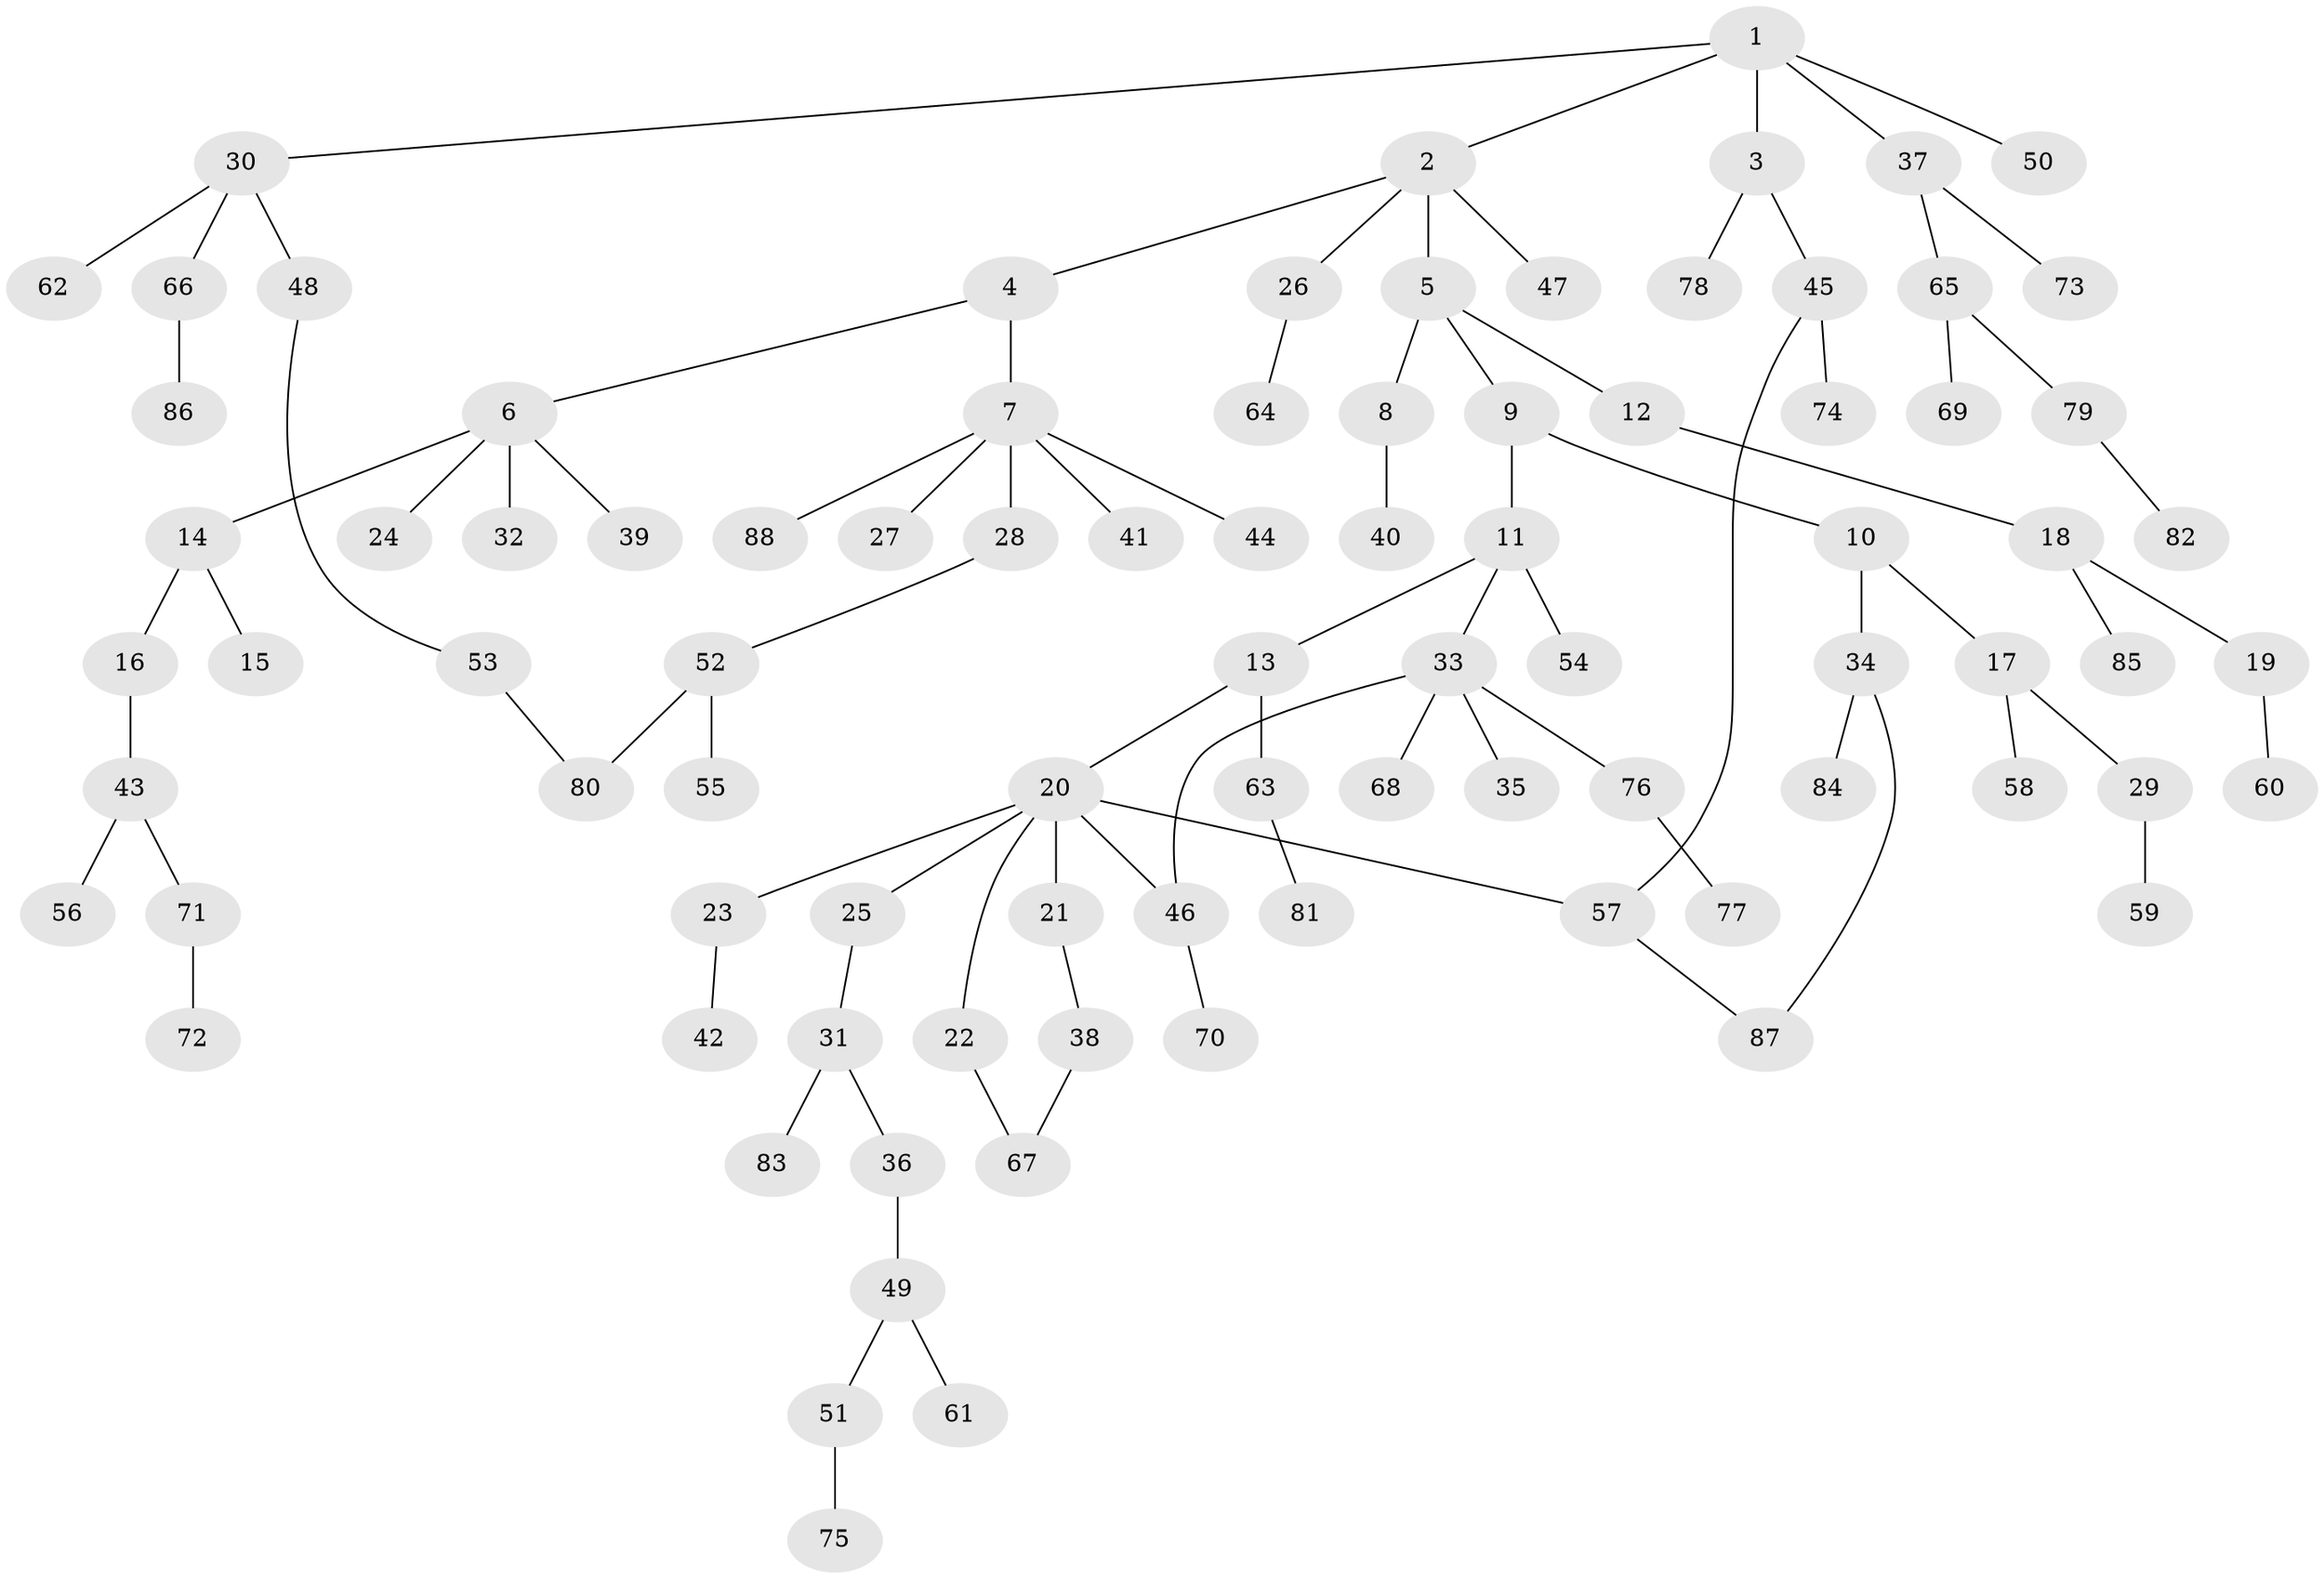 // coarse degree distribution, {4: 0.18518518518518517, 3: 0.07407407407407407, 2: 0.37037037037037035, 1: 0.3333333333333333, 5: 0.037037037037037035}
// Generated by graph-tools (version 1.1) at 2025/48/03/04/25 22:48:43]
// undirected, 88 vertices, 92 edges
graph export_dot {
  node [color=gray90,style=filled];
  1;
  2;
  3;
  4;
  5;
  6;
  7;
  8;
  9;
  10;
  11;
  12;
  13;
  14;
  15;
  16;
  17;
  18;
  19;
  20;
  21;
  22;
  23;
  24;
  25;
  26;
  27;
  28;
  29;
  30;
  31;
  32;
  33;
  34;
  35;
  36;
  37;
  38;
  39;
  40;
  41;
  42;
  43;
  44;
  45;
  46;
  47;
  48;
  49;
  50;
  51;
  52;
  53;
  54;
  55;
  56;
  57;
  58;
  59;
  60;
  61;
  62;
  63;
  64;
  65;
  66;
  67;
  68;
  69;
  70;
  71;
  72;
  73;
  74;
  75;
  76;
  77;
  78;
  79;
  80;
  81;
  82;
  83;
  84;
  85;
  86;
  87;
  88;
  1 -- 2;
  1 -- 3;
  1 -- 30;
  1 -- 37;
  1 -- 50;
  2 -- 4;
  2 -- 5;
  2 -- 26;
  2 -- 47;
  3 -- 45;
  3 -- 78;
  4 -- 6;
  4 -- 7;
  5 -- 8;
  5 -- 9;
  5 -- 12;
  6 -- 14;
  6 -- 24;
  6 -- 32;
  6 -- 39;
  7 -- 27;
  7 -- 28;
  7 -- 41;
  7 -- 44;
  7 -- 88;
  8 -- 40;
  9 -- 10;
  9 -- 11;
  10 -- 17;
  10 -- 34;
  11 -- 13;
  11 -- 33;
  11 -- 54;
  12 -- 18;
  13 -- 20;
  13 -- 63;
  14 -- 15;
  14 -- 16;
  16 -- 43;
  17 -- 29;
  17 -- 58;
  18 -- 19;
  18 -- 85;
  19 -- 60;
  20 -- 21;
  20 -- 22;
  20 -- 23;
  20 -- 25;
  20 -- 46;
  20 -- 57;
  21 -- 38;
  22 -- 67;
  23 -- 42;
  25 -- 31;
  26 -- 64;
  28 -- 52;
  29 -- 59;
  30 -- 48;
  30 -- 62;
  30 -- 66;
  31 -- 36;
  31 -- 83;
  33 -- 35;
  33 -- 68;
  33 -- 76;
  33 -- 46;
  34 -- 84;
  34 -- 87;
  36 -- 49;
  37 -- 65;
  37 -- 73;
  38 -- 67;
  43 -- 56;
  43 -- 71;
  45 -- 74;
  45 -- 57;
  46 -- 70;
  48 -- 53;
  49 -- 51;
  49 -- 61;
  51 -- 75;
  52 -- 55;
  52 -- 80;
  53 -- 80;
  57 -- 87;
  63 -- 81;
  65 -- 69;
  65 -- 79;
  66 -- 86;
  71 -- 72;
  76 -- 77;
  79 -- 82;
}
